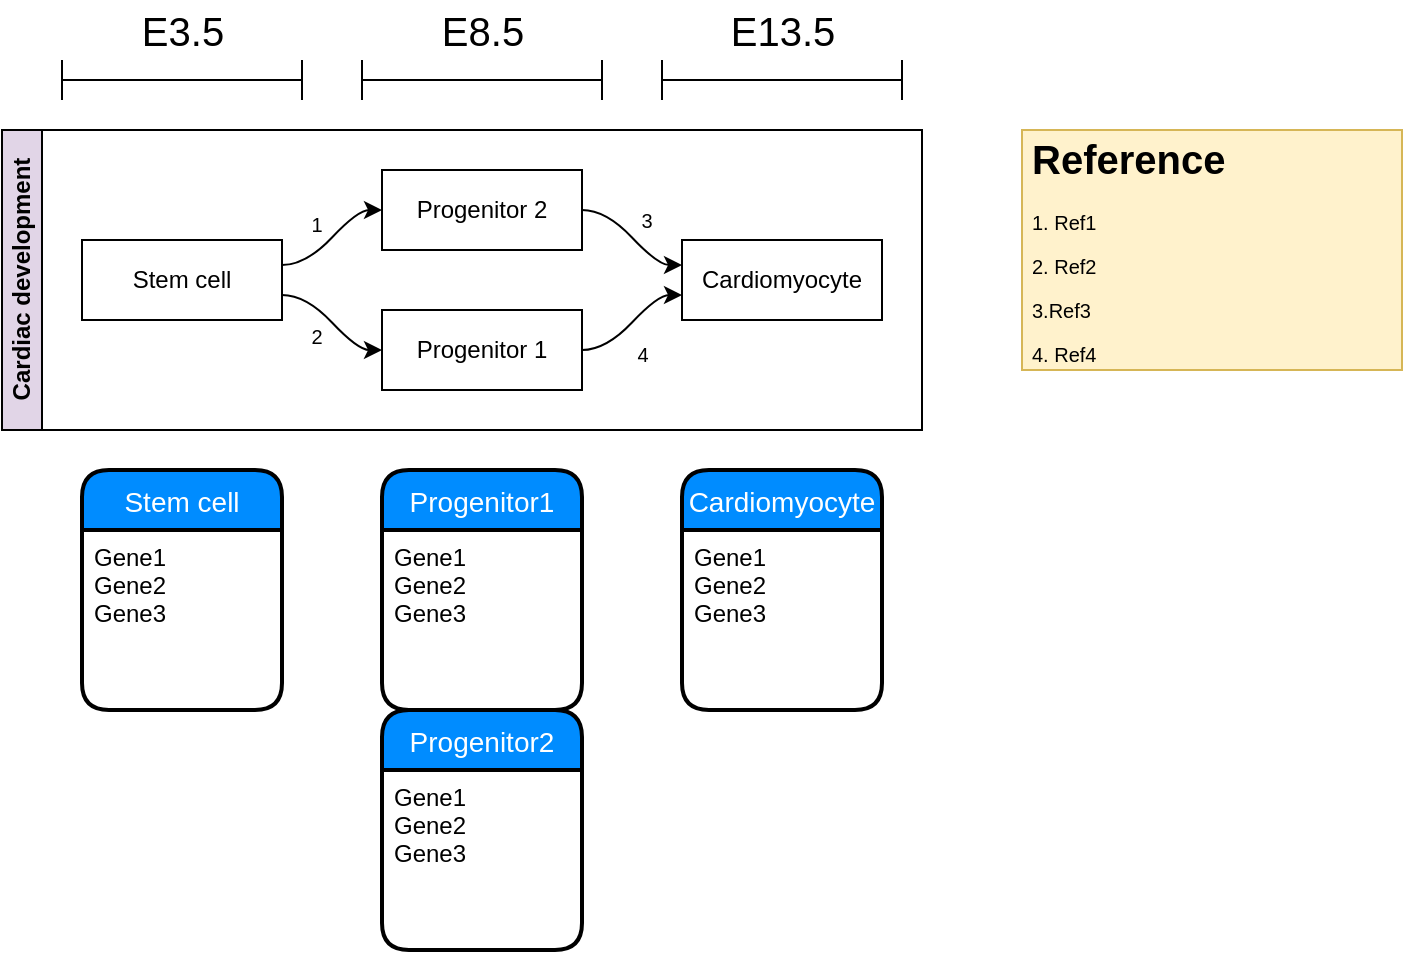 <mxfile version="12.6.5" type="github"><diagram id="ft3wOv1i-tybl-5EW4fb" name="Page-1"><mxGraphModel dx="981" dy="530" grid="1" gridSize="10" guides="1" tooltips="1" connect="1" arrows="1" fold="1" page="1" pageScale="1" pageWidth="1600" pageHeight="1169" math="0" shadow="0"><root><mxCell id="0"/><mxCell id="1" parent="0"/><mxCell id="K45NRrd0O9LNA0pNzoK7-47" value="E3.5" style="text;html=1;align=center;verticalAlign=middle;resizable=0;points=[];autosize=1;fontSize=20;" vertex="1" parent="1"><mxGeometry x="100" y="85" width="60" height="30" as="geometry"/></mxCell><mxCell id="K45NRrd0O9LNA0pNzoK7-52" value="Progenitor1" style="swimlane;childLayout=stackLayout;horizontal=1;startSize=30;horizontalStack=0;fillColor=#008cff;fontColor=#FFFFFF;rounded=1;fontSize=14;fontStyle=0;strokeWidth=2;resizeParent=0;resizeLast=1;shadow=0;dashed=0;align=center;glass=0;" vertex="1" parent="1"><mxGeometry x="230" y="320" width="100" height="120" as="geometry"><mxRectangle x="230" y="320" width="70" height="30" as="alternateBounds"/></mxGeometry></mxCell><mxCell id="K45NRrd0O9LNA0pNzoK7-53" value="Gene1&#xA;Gene2&#xA;Gene3&#xA;" style="align=left;strokeColor=none;fillColor=none;spacingLeft=4;fontSize=12;verticalAlign=top;resizable=0;rotatable=0;part=1;" vertex="1" parent="K45NRrd0O9LNA0pNzoK7-52"><mxGeometry y="30" width="100" height="90" as="geometry"/></mxCell><mxCell id="K45NRrd0O9LNA0pNzoK7-54" value="" style="shape=crossbar;whiteSpace=wrap;html=1;rounded=1;glass=0;strokeColor=#000000;fillColor=#ffffff;fontSize=20;" vertex="1" parent="1"><mxGeometry x="70" y="115" width="120" height="20" as="geometry"/></mxCell><mxCell id="K45NRrd0O9LNA0pNzoK7-55" value="" style="shape=crossbar;whiteSpace=wrap;html=1;rounded=1;glass=0;strokeColor=#000000;fillColor=#ffffff;fontSize=20;" vertex="1" parent="1"><mxGeometry x="220" y="115" width="120" height="20" as="geometry"/></mxCell><mxCell id="K45NRrd0O9LNA0pNzoK7-65" value="" style="shape=crossbar;whiteSpace=wrap;html=1;rounded=1;glass=0;strokeColor=#000000;fillColor=#ffffff;fontSize=20;" vertex="1" parent="1"><mxGeometry x="370" y="115" width="120" height="20" as="geometry"/></mxCell><mxCell id="K45NRrd0O9LNA0pNzoK7-66" value="&lt;div&gt;E8.5&lt;/div&gt;" style="text;html=1;align=center;verticalAlign=middle;resizable=0;points=[];autosize=1;fontSize=20;" vertex="1" parent="1"><mxGeometry x="250" y="85" width="60" height="30" as="geometry"/></mxCell><mxCell id="K45NRrd0O9LNA0pNzoK7-67" value="E13.5" style="text;html=1;align=center;verticalAlign=middle;resizable=0;points=[];autosize=1;fontSize=20;" vertex="1" parent="1"><mxGeometry x="395" y="85" width="70" height="30" as="geometry"/></mxCell><mxCell id="K45NRrd0O9LNA0pNzoK7-68" value="Stem cell" style="swimlane;childLayout=stackLayout;horizontal=1;startSize=30;horizontalStack=0;fillColor=#008cff;fontColor=#FFFFFF;rounded=1;fontSize=14;fontStyle=0;strokeWidth=2;resizeParent=0;resizeLast=1;shadow=0;dashed=0;align=center;glass=0;" vertex="1" parent="1"><mxGeometry x="80" y="320" width="100" height="120" as="geometry"><mxRectangle x="50" y="490" width="70" height="30" as="alternateBounds"/></mxGeometry></mxCell><mxCell id="K45NRrd0O9LNA0pNzoK7-69" value="Gene1&#xA;Gene2&#xA;Gene3&#xA;" style="align=left;strokeColor=none;fillColor=none;spacingLeft=4;fontSize=12;verticalAlign=top;resizable=0;rotatable=0;part=1;" vertex="1" parent="K45NRrd0O9LNA0pNzoK7-68"><mxGeometry y="30" width="100" height="90" as="geometry"/></mxCell><mxCell id="K45NRrd0O9LNA0pNzoK7-76" value="Cardiomyocyte" style="swimlane;childLayout=stackLayout;horizontal=1;startSize=30;horizontalStack=0;fillColor=#008cff;fontColor=#FFFFFF;rounded=1;fontSize=14;fontStyle=0;strokeWidth=2;resizeParent=0;resizeLast=1;shadow=0;dashed=0;align=center;glass=0;" vertex="1" parent="1"><mxGeometry x="380" y="320" width="100" height="120" as="geometry"><mxRectangle x="380" y="320" width="70" height="30" as="alternateBounds"/></mxGeometry></mxCell><mxCell id="K45NRrd0O9LNA0pNzoK7-77" value="Gene1&#xA;Gene2&#xA;Gene3&#xA;" style="align=left;strokeColor=none;fillColor=none;spacingLeft=4;fontSize=12;verticalAlign=top;resizable=0;rotatable=0;part=1;" vertex="1" parent="K45NRrd0O9LNA0pNzoK7-76"><mxGeometry y="30" width="100" height="90" as="geometry"/></mxCell><mxCell id="K45NRrd0O9LNA0pNzoK7-78" value="Progenitor2" style="swimlane;childLayout=stackLayout;horizontal=1;startSize=30;horizontalStack=0;fillColor=#008cff;fontColor=#FFFFFF;rounded=1;fontSize=14;fontStyle=0;strokeWidth=2;resizeParent=0;resizeLast=1;shadow=0;dashed=0;align=center;glass=0;" vertex="1" parent="1"><mxGeometry x="230" y="440" width="100" height="120" as="geometry"><mxRectangle x="230" y="440" width="70" height="30" as="alternateBounds"/></mxGeometry></mxCell><mxCell id="K45NRrd0O9LNA0pNzoK7-79" value="Gene1&#xA;Gene2&#xA;Gene3&#xA;" style="align=left;strokeColor=none;fillColor=none;spacingLeft=4;fontSize=12;verticalAlign=top;resizable=0;rotatable=0;part=1;" vertex="1" parent="K45NRrd0O9LNA0pNzoK7-78"><mxGeometry y="30" width="100" height="90" as="geometry"/></mxCell><mxCell id="K45NRrd0O9LNA0pNzoK7-82" value="1" style="text;html=1;align=center;verticalAlign=middle;resizable=0;points=[];autosize=1;fontSize=10;" vertex="1" parent="1"><mxGeometry x="187" y="187" width="20" height="20" as="geometry"/></mxCell><mxCell id="K45NRrd0O9LNA0pNzoK7-8" value="&lt;div&gt;Cardiac development&lt;/div&gt;" style="swimlane;html=1;startSize=20;horizontal=0;childLayout=flowLayout;flowOrientation=west;resizable=0;interRankCellSpacing=50;containerType=tree;fillColor=#e1d5e7;strokeColor=#000000;strokeWidth=1;" vertex="1" parent="1"><mxGeometry x="40" y="150" width="460" height="150" as="geometry"><mxRectangle x="40" y="120" width="30" height="140" as="alternateBounds"/></mxGeometry></mxCell><mxCell id="K45NRrd0O9LNA0pNzoK7-9" value="Stem cell" style="whiteSpace=wrap;html=1;" vertex="1" parent="K45NRrd0O9LNA0pNzoK7-8"><mxGeometry x="40" y="55" width="100" height="40" as="geometry"/></mxCell><mxCell id="K45NRrd0O9LNA0pNzoK7-10" value="Progenitor 1" style="whiteSpace=wrap;html=1;" vertex="1" parent="K45NRrd0O9LNA0pNzoK7-8"><mxGeometry x="190" y="90" width="100" height="40" as="geometry"/></mxCell><mxCell id="K45NRrd0O9LNA0pNzoK7-11" value="" style="html=1;curved=1;noEdgeStyle=1;orthogonal=1;" edge="1" parent="K45NRrd0O9LNA0pNzoK7-8" source="K45NRrd0O9LNA0pNzoK7-9" target="K45NRrd0O9LNA0pNzoK7-10"><mxGeometry relative="1" as="geometry"><Array as="points"><mxPoint x="152" y="82.5"/><mxPoint x="178" y="110"/></Array></mxGeometry></mxCell><mxCell id="K45NRrd0O9LNA0pNzoK7-12" value="Progenitor 2" style="whiteSpace=wrap;html=1;" vertex="1" parent="K45NRrd0O9LNA0pNzoK7-8"><mxGeometry x="190" y="20" width="100" height="40" as="geometry"/></mxCell><mxCell id="K45NRrd0O9LNA0pNzoK7-13" value="" style="html=1;curved=1;noEdgeStyle=1;orthogonal=1;" edge="1" parent="K45NRrd0O9LNA0pNzoK7-8" source="K45NRrd0O9LNA0pNzoK7-9" target="K45NRrd0O9LNA0pNzoK7-12"><mxGeometry relative="1" as="geometry"><Array as="points"><mxPoint x="152" y="67.5"/><mxPoint x="178" y="40"/></Array></mxGeometry></mxCell><mxCell id="K45NRrd0O9LNA0pNzoK7-14" value="&lt;span class=&quot;op_dict_text2&quot;&gt;Cardiomyocyte&lt;/span&gt;" style="whiteSpace=wrap;html=1;" vertex="1" parent="K45NRrd0O9LNA0pNzoK7-8"><mxGeometry x="340" y="55" width="100" height="40" as="geometry"/></mxCell><mxCell id="K45NRrd0O9LNA0pNzoK7-15" value="" style="html=1;curved=1;noEdgeStyle=1;orthogonal=1;" edge="1" parent="K45NRrd0O9LNA0pNzoK7-8" source="K45NRrd0O9LNA0pNzoK7-10" target="K45NRrd0O9LNA0pNzoK7-14"><mxGeometry relative="1" as="geometry"><Array as="points"><mxPoint x="302" y="110"/><mxPoint x="328" y="82.5"/></Array></mxGeometry></mxCell><mxCell id="K45NRrd0O9LNA0pNzoK7-16" value="" style="html=1;curved=1;noEdgeStyle=1;orthogonal=1;" edge="1" parent="K45NRrd0O9LNA0pNzoK7-8" source="K45NRrd0O9LNA0pNzoK7-12" target="K45NRrd0O9LNA0pNzoK7-14"><mxGeometry relative="1" as="geometry"><Array as="points"><mxPoint x="302" y="40"/><mxPoint x="328" y="67.5"/></Array></mxGeometry></mxCell><mxCell id="K45NRrd0O9LNA0pNzoK7-86" value="2" style="text;html=1;align=center;verticalAlign=middle;resizable=0;points=[];autosize=1;fontSize=10;" vertex="1" parent="1"><mxGeometry x="187" y="243" width="20" height="20" as="geometry"/></mxCell><mxCell id="K45NRrd0O9LNA0pNzoK7-89" value="3" style="text;html=1;align=center;verticalAlign=middle;resizable=0;points=[];autosize=1;fontSize=10;" vertex="1" parent="1"><mxGeometry x="352" y="185" width="20" height="20" as="geometry"/></mxCell><mxCell id="K45NRrd0O9LNA0pNzoK7-90" value="4" style="text;html=1;align=center;verticalAlign=middle;resizable=0;points=[];autosize=1;fontSize=10;" vertex="1" parent="1"><mxGeometry x="350" y="252" width="20" height="20" as="geometry"/></mxCell><mxCell id="K45NRrd0O9LNA0pNzoK7-92" value="&lt;h1&gt;Reference&lt;/h1&gt;&lt;p&gt;1. Ref1&lt;/p&gt;&lt;p&gt;2. Ref2&lt;/p&gt;&lt;p&gt;3.Ref3&lt;/p&gt;&lt;p&gt;4. Ref4&lt;br&gt;&lt;/p&gt;" style="text;html=1;spacing=5;spacingTop=-20;whiteSpace=wrap;overflow=hidden;rounded=0;glass=0;fontSize=10;strokeColor=#d6b656;fillColor=#fff2cc;" vertex="1" parent="1"><mxGeometry x="550" y="150" width="190" height="120" as="geometry"/></mxCell></root></mxGraphModel></diagram></mxfile>